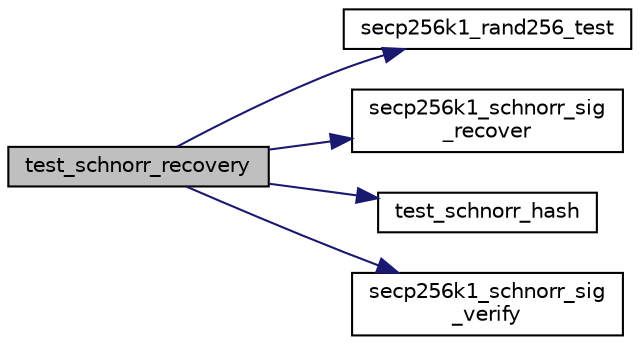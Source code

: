 digraph "test_schnorr_recovery"
{
  edge [fontname="Helvetica",fontsize="10",labelfontname="Helvetica",labelfontsize="10"];
  node [fontname="Helvetica",fontsize="10",shape=record];
  rankdir="LR";
  Node105 [label="test_schnorr_recovery",height=0.2,width=0.4,color="black", fillcolor="grey75", style="filled", fontcolor="black"];
  Node105 -> Node106 [color="midnightblue",fontsize="10",style="solid",fontname="Helvetica"];
  Node106 [label="secp256k1_rand256_test",height=0.2,width=0.4,color="black", fillcolor="white", style="filled",URL="$dd/d0b/testrand_8h.html#ac7dd7cc19d5d0ae9b50791656b57af7b",tooltip="Generate a pseudorandom 32-byte array with long sequences of zero and one bits. "];
  Node105 -> Node107 [color="midnightblue",fontsize="10",style="solid",fontname="Helvetica"];
  Node107 [label="secp256k1_schnorr_sig\l_recover",height=0.2,width=0.4,color="black", fillcolor="white", style="filled",URL="$d6/d84/schnorr_8h.html#a41cf1a1167f3b8c7b6fdd4fea6abdbce"];
  Node105 -> Node108 [color="midnightblue",fontsize="10",style="solid",fontname="Helvetica"];
  Node108 [label="test_schnorr_hash",height=0.2,width=0.4,color="black", fillcolor="white", style="filled",URL="$d4/d1d/schnorr_2tests__impl_8h.html#a31efca2980eb021090e8b4df3d274d3b",tooltip="Horribly broken hash function. "];
  Node105 -> Node109 [color="midnightblue",fontsize="10",style="solid",fontname="Helvetica"];
  Node109 [label="secp256k1_schnorr_sig\l_verify",height=0.2,width=0.4,color="black", fillcolor="white", style="filled",URL="$d6/d84/schnorr_8h.html#ad8ac32b20746524ea3b97ab609117daa"];
}
